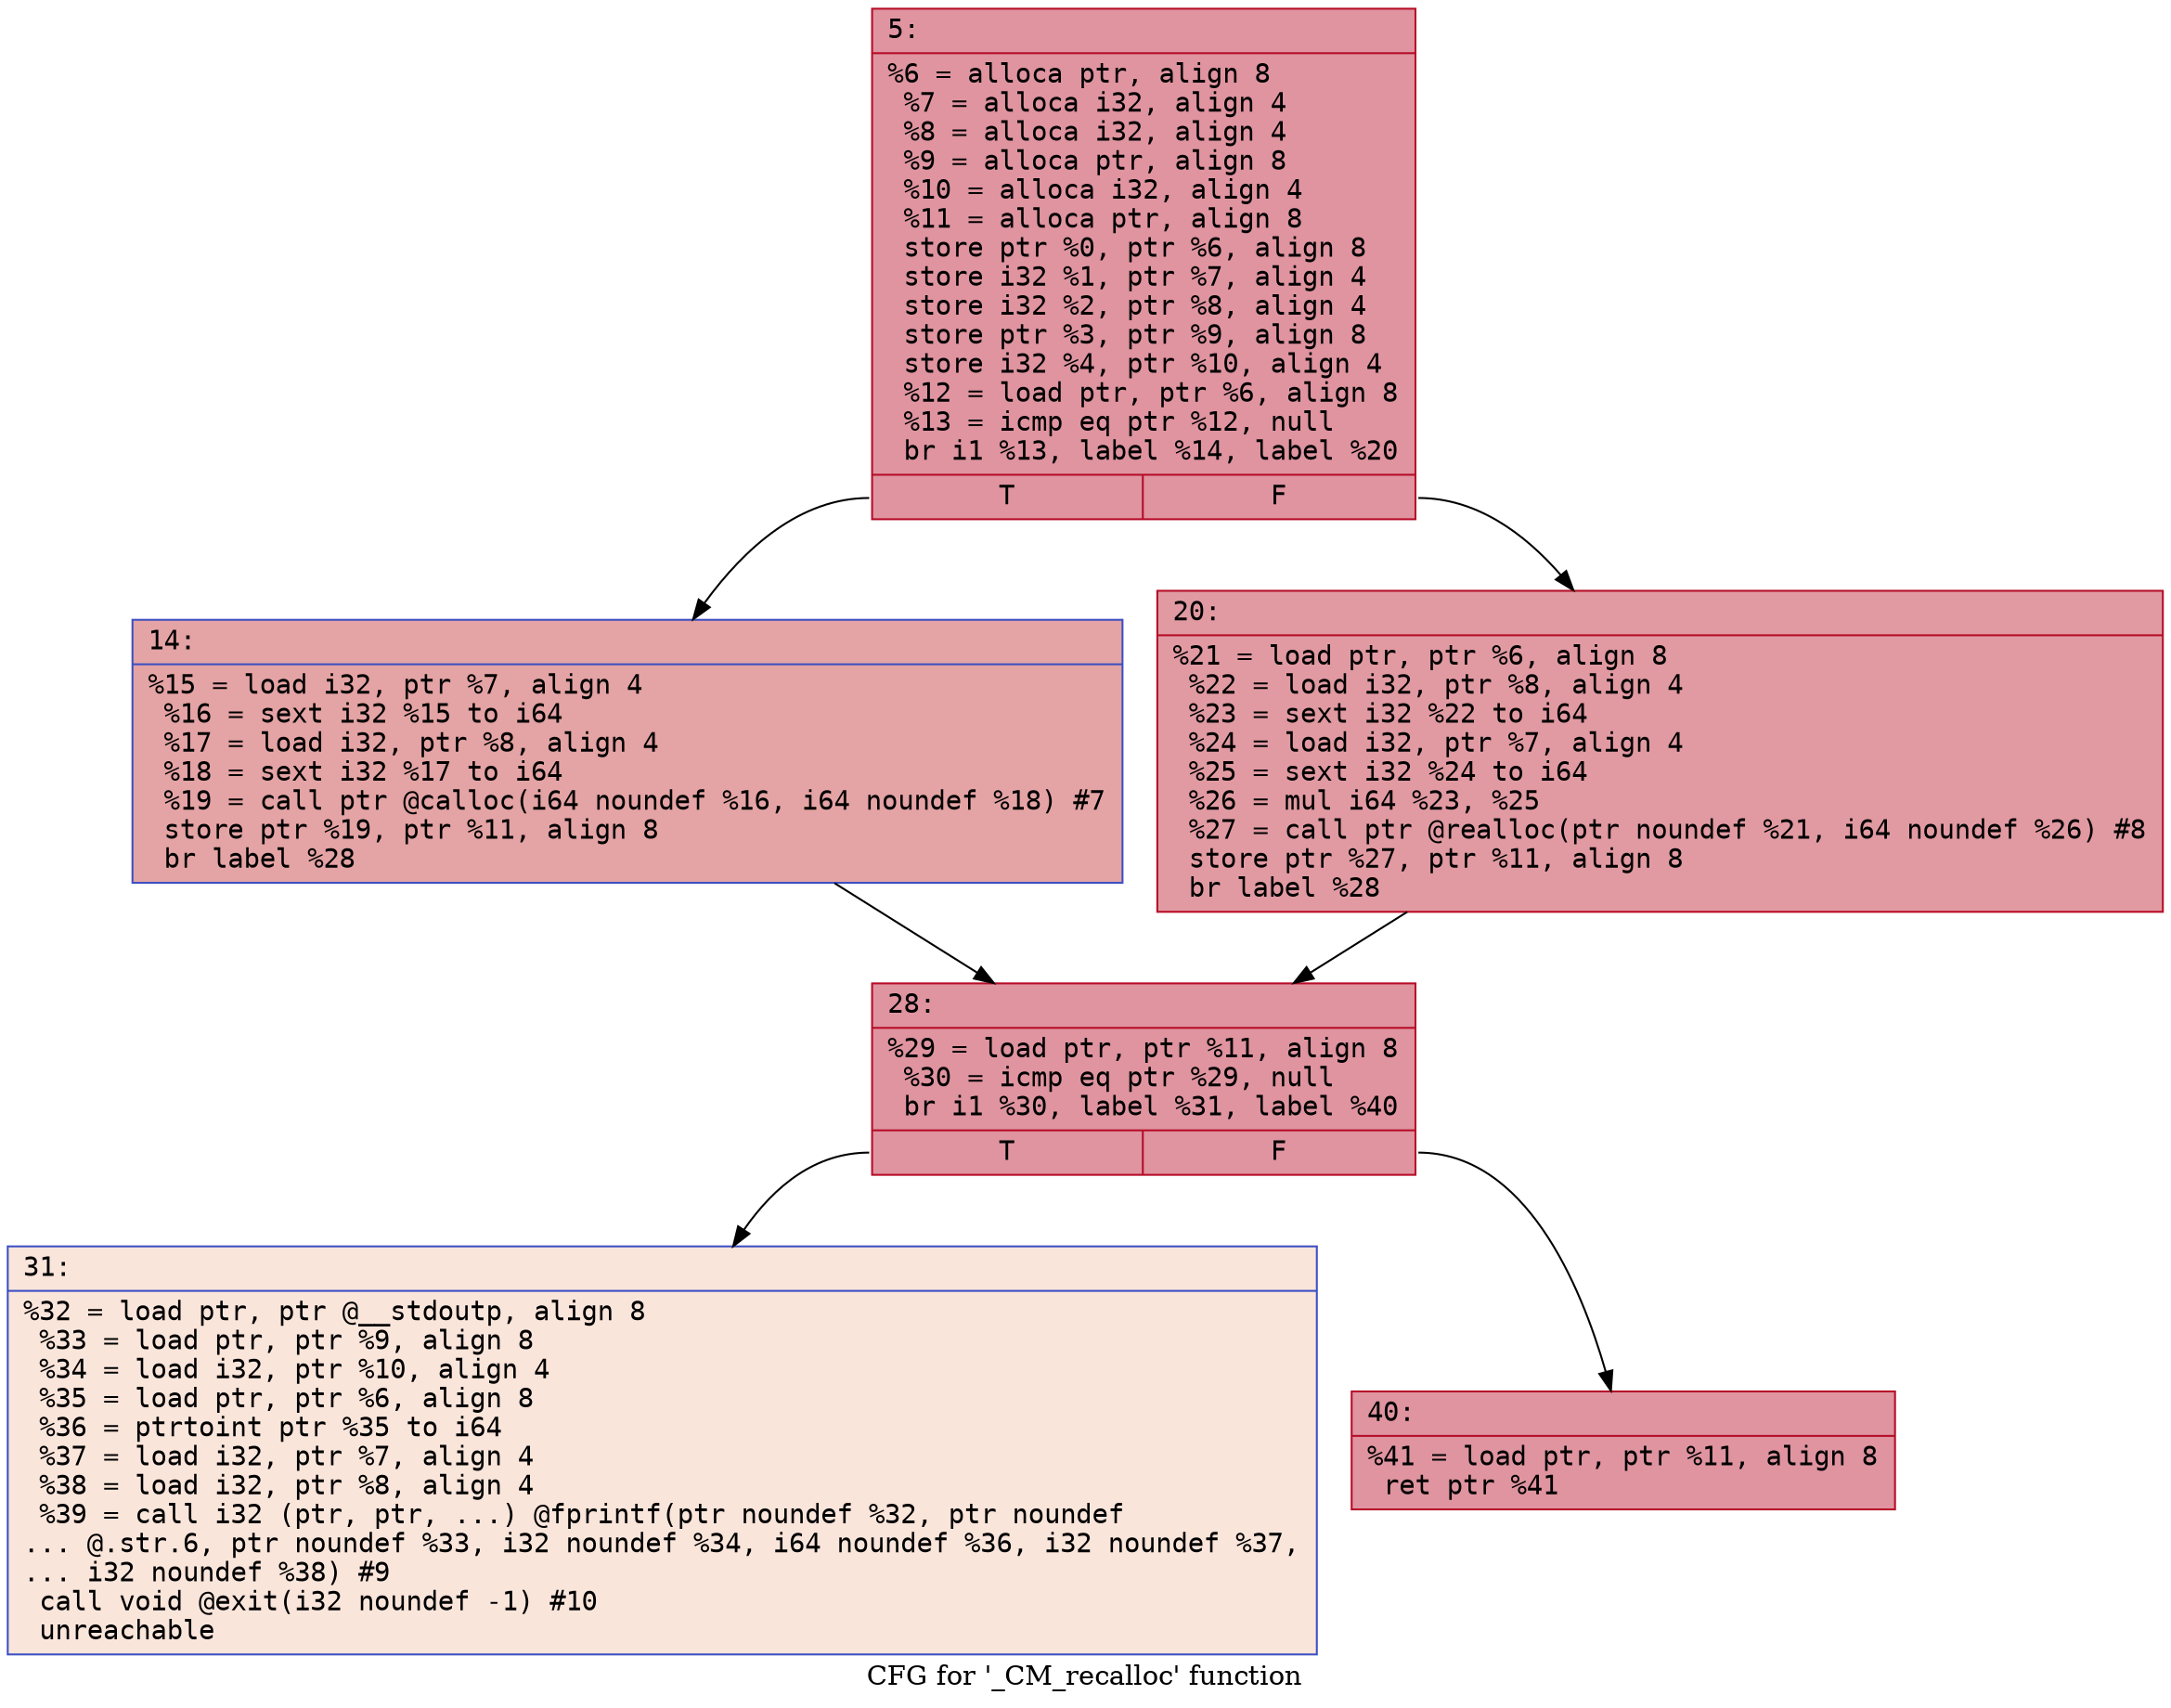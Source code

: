 digraph "CFG for '_CM_recalloc' function" {
	label="CFG for '_CM_recalloc' function";

	Node0x600002212c10 [shape=record,color="#b70d28ff", style=filled, fillcolor="#b70d2870" fontname="Courier",label="{5:\l|  %6 = alloca ptr, align 8\l  %7 = alloca i32, align 4\l  %8 = alloca i32, align 4\l  %9 = alloca ptr, align 8\l  %10 = alloca i32, align 4\l  %11 = alloca ptr, align 8\l  store ptr %0, ptr %6, align 8\l  store i32 %1, ptr %7, align 4\l  store i32 %2, ptr %8, align 4\l  store ptr %3, ptr %9, align 8\l  store i32 %4, ptr %10, align 4\l  %12 = load ptr, ptr %6, align 8\l  %13 = icmp eq ptr %12, null\l  br i1 %13, label %14, label %20\l|{<s0>T|<s1>F}}"];
	Node0x600002212c10:s0 -> Node0x600002212c60[tooltip="5 -> 14\nProbability 37.50%" ];
	Node0x600002212c10:s1 -> Node0x600002212cb0[tooltip="5 -> 20\nProbability 62.50%" ];
	Node0x600002212c60 [shape=record,color="#3d50c3ff", style=filled, fillcolor="#c32e3170" fontname="Courier",label="{14:\l|  %15 = load i32, ptr %7, align 4\l  %16 = sext i32 %15 to i64\l  %17 = load i32, ptr %8, align 4\l  %18 = sext i32 %17 to i64\l  %19 = call ptr @calloc(i64 noundef %16, i64 noundef %18) #7\l  store ptr %19, ptr %11, align 8\l  br label %28\l}"];
	Node0x600002212c60 -> Node0x600002212d00[tooltip="14 -> 28\nProbability 100.00%" ];
	Node0x600002212cb0 [shape=record,color="#b70d28ff", style=filled, fillcolor="#bb1b2c70" fontname="Courier",label="{20:\l|  %21 = load ptr, ptr %6, align 8\l  %22 = load i32, ptr %8, align 4\l  %23 = sext i32 %22 to i64\l  %24 = load i32, ptr %7, align 4\l  %25 = sext i32 %24 to i64\l  %26 = mul i64 %23, %25\l  %27 = call ptr @realloc(ptr noundef %21, i64 noundef %26) #8\l  store ptr %27, ptr %11, align 8\l  br label %28\l}"];
	Node0x600002212cb0 -> Node0x600002212d00[tooltip="20 -> 28\nProbability 100.00%" ];
	Node0x600002212d00 [shape=record,color="#b70d28ff", style=filled, fillcolor="#b70d2870" fontname="Courier",label="{28:\l|  %29 = load ptr, ptr %11, align 8\l  %30 = icmp eq ptr %29, null\l  br i1 %30, label %31, label %40\l|{<s0>T|<s1>F}}"];
	Node0x600002212d00:s0 -> Node0x600002212d50[tooltip="28 -> 31\nProbability 0.00%" ];
	Node0x600002212d00:s1 -> Node0x600002212da0[tooltip="28 -> 40\nProbability 100.00%" ];
	Node0x600002212d50 [shape=record,color="#3d50c3ff", style=filled, fillcolor="#f4c5ad70" fontname="Courier",label="{31:\l|  %32 = load ptr, ptr @__stdoutp, align 8\l  %33 = load ptr, ptr %9, align 8\l  %34 = load i32, ptr %10, align 4\l  %35 = load ptr, ptr %6, align 8\l  %36 = ptrtoint ptr %35 to i64\l  %37 = load i32, ptr %7, align 4\l  %38 = load i32, ptr %8, align 4\l  %39 = call i32 (ptr, ptr, ...) @fprintf(ptr noundef %32, ptr noundef\l... @.str.6, ptr noundef %33, i32 noundef %34, i64 noundef %36, i32 noundef %37,\l... i32 noundef %38) #9\l  call void @exit(i32 noundef -1) #10\l  unreachable\l}"];
	Node0x600002212da0 [shape=record,color="#b70d28ff", style=filled, fillcolor="#b70d2870" fontname="Courier",label="{40:\l|  %41 = load ptr, ptr %11, align 8\l  ret ptr %41\l}"];
}
